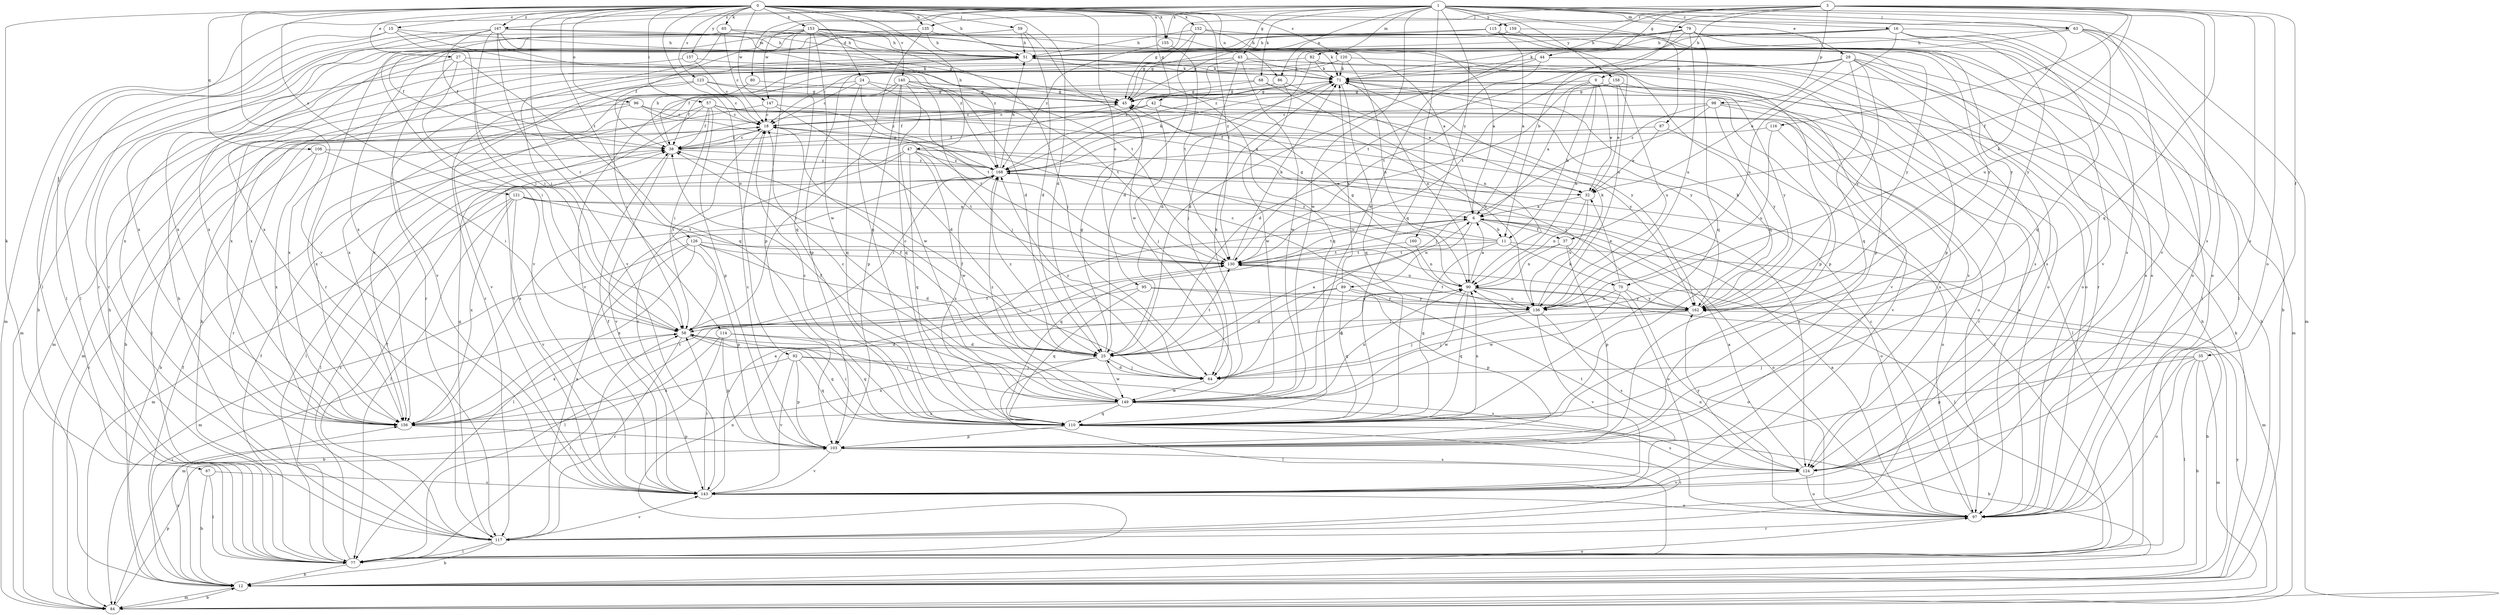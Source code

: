 strict digraph  {
0;
1;
3;
6;
9;
11;
12;
15;
16;
18;
24;
25;
27;
29;
32;
35;
37;
38;
42;
43;
44;
45;
47;
51;
57;
58;
59;
63;
64;
65;
67;
68;
70;
71;
77;
79;
80;
82;
84;
86;
87;
89;
90;
92;
95;
96;
97;
98;
103;
108;
110;
114;
115;
116;
117;
120;
121;
123;
124;
126;
130;
135;
136;
140;
143;
147;
149;
152;
153;
155;
156;
157;
158;
159;
160;
162;
167;
168;
0 -> 15  [label=c];
0 -> 24  [label=d];
0 -> 25  [label=d];
0 -> 27  [label=e];
0 -> 42  [label=g];
0 -> 47  [label=h];
0 -> 51  [label=h];
0 -> 57  [label=i];
0 -> 59  [label=j];
0 -> 63  [label=j];
0 -> 65  [label=k];
0 -> 67  [label=k];
0 -> 86  [label=n];
0 -> 92  [label=o];
0 -> 95  [label=o];
0 -> 96  [label=o];
0 -> 108  [label=q];
0 -> 114  [label=r];
0 -> 120  [label=s];
0 -> 121  [label=s];
0 -> 123  [label=s];
0 -> 126  [label=t];
0 -> 130  [label=t];
0 -> 135  [label=u];
0 -> 140  [label=v];
0 -> 143  [label=v];
0 -> 147  [label=w];
0 -> 152  [label=x];
0 -> 153  [label=x];
0 -> 155  [label=x];
0 -> 157  [label=y];
0 -> 167  [label=z];
1 -> 16  [label=c];
1 -> 29  [label=e];
1 -> 43  [label=g];
1 -> 63  [label=j];
1 -> 68  [label=k];
1 -> 70  [label=k];
1 -> 77  [label=l];
1 -> 79  [label=m];
1 -> 80  [label=m];
1 -> 82  [label=m];
1 -> 86  [label=n];
1 -> 87  [label=n];
1 -> 110  [label=q];
1 -> 124  [label=s];
1 -> 135  [label=u];
1 -> 143  [label=v];
1 -> 147  [label=w];
1 -> 149  [label=w];
1 -> 155  [label=x];
1 -> 158  [label=y];
1 -> 159  [label=y];
1 -> 160  [label=y];
1 -> 167  [label=z];
3 -> 9  [label=b];
3 -> 11  [label=b];
3 -> 35  [label=f];
3 -> 37  [label=f];
3 -> 44  [label=g];
3 -> 45  [label=g];
3 -> 97  [label=o];
3 -> 98  [label=p];
3 -> 110  [label=q];
3 -> 115  [label=r];
3 -> 116  [label=r];
3 -> 124  [label=s];
3 -> 149  [label=w];
6 -> 11  [label=b];
6 -> 37  [label=f];
6 -> 89  [label=n];
6 -> 97  [label=o];
6 -> 110  [label=q];
6 -> 130  [label=t];
9 -> 6  [label=a];
9 -> 11  [label=b];
9 -> 25  [label=d];
9 -> 32  [label=e];
9 -> 45  [label=g];
9 -> 90  [label=n];
9 -> 162  [label=y];
11 -> 45  [label=g];
11 -> 70  [label=k];
11 -> 84  [label=m];
11 -> 110  [label=q];
11 -> 130  [label=t];
11 -> 168  [label=z];
12 -> 38  [label=f];
12 -> 51  [label=h];
12 -> 58  [label=i];
12 -> 71  [label=k];
12 -> 84  [label=m];
12 -> 97  [label=o];
12 -> 156  [label=x];
15 -> 51  [label=h];
15 -> 58  [label=i];
15 -> 77  [label=l];
15 -> 84  [label=m];
15 -> 168  [label=z];
16 -> 51  [label=h];
16 -> 77  [label=l];
16 -> 97  [label=o];
16 -> 110  [label=q];
16 -> 136  [label=u];
16 -> 156  [label=x];
16 -> 162  [label=y];
16 -> 168  [label=z];
18 -> 38  [label=f];
18 -> 58  [label=i];
18 -> 117  [label=r];
24 -> 18  [label=c];
24 -> 45  [label=g];
24 -> 110  [label=q];
24 -> 130  [label=t];
24 -> 156  [label=x];
24 -> 168  [label=z];
25 -> 6  [label=a];
25 -> 18  [label=c];
25 -> 38  [label=f];
25 -> 45  [label=g];
25 -> 64  [label=j];
25 -> 77  [label=l];
25 -> 130  [label=t];
25 -> 149  [label=w];
25 -> 156  [label=x];
25 -> 168  [label=z];
27 -> 58  [label=i];
27 -> 71  [label=k];
27 -> 110  [label=q];
27 -> 143  [label=v];
27 -> 156  [label=x];
29 -> 18  [label=c];
29 -> 32  [label=e];
29 -> 71  [label=k];
29 -> 84  [label=m];
29 -> 97  [label=o];
29 -> 110  [label=q];
29 -> 124  [label=s];
29 -> 130  [label=t];
29 -> 162  [label=y];
32 -> 6  [label=a];
32 -> 90  [label=n];
32 -> 136  [label=u];
35 -> 12  [label=b];
35 -> 64  [label=j];
35 -> 77  [label=l];
35 -> 84  [label=m];
35 -> 97  [label=o];
35 -> 103  [label=p];
37 -> 77  [label=l];
37 -> 90  [label=n];
37 -> 103  [label=p];
37 -> 130  [label=t];
38 -> 18  [label=c];
38 -> 51  [label=h];
38 -> 143  [label=v];
38 -> 168  [label=z];
42 -> 18  [label=c];
42 -> 38  [label=f];
42 -> 64  [label=j];
42 -> 124  [label=s];
42 -> 136  [label=u];
43 -> 64  [label=j];
43 -> 71  [label=k];
43 -> 103  [label=p];
43 -> 117  [label=r];
43 -> 149  [label=w];
43 -> 156  [label=x];
43 -> 168  [label=z];
44 -> 12  [label=b];
44 -> 25  [label=d];
44 -> 71  [label=k];
44 -> 103  [label=p];
44 -> 130  [label=t];
45 -> 18  [label=c];
45 -> 58  [label=i];
47 -> 77  [label=l];
47 -> 110  [label=q];
47 -> 130  [label=t];
47 -> 136  [label=u];
47 -> 143  [label=v];
47 -> 149  [label=w];
47 -> 162  [label=y];
47 -> 168  [label=z];
51 -> 71  [label=k];
51 -> 97  [label=o];
51 -> 110  [label=q];
51 -> 156  [label=x];
57 -> 18  [label=c];
57 -> 32  [label=e];
57 -> 38  [label=f];
57 -> 58  [label=i];
57 -> 97  [label=o];
57 -> 103  [label=p];
57 -> 130  [label=t];
57 -> 143  [label=v];
57 -> 156  [label=x];
58 -> 25  [label=d];
58 -> 110  [label=q];
58 -> 117  [label=r];
58 -> 130  [label=t];
58 -> 156  [label=x];
59 -> 25  [label=d];
59 -> 51  [label=h];
59 -> 117  [label=r];
59 -> 149  [label=w];
59 -> 156  [label=x];
63 -> 12  [label=b];
63 -> 45  [label=g];
63 -> 51  [label=h];
63 -> 84  [label=m];
63 -> 97  [label=o];
63 -> 136  [label=u];
64 -> 25  [label=d];
64 -> 38  [label=f];
64 -> 71  [label=k];
64 -> 149  [label=w];
64 -> 168  [label=z];
65 -> 6  [label=a];
65 -> 18  [label=c];
65 -> 38  [label=f];
65 -> 51  [label=h];
65 -> 58  [label=i];
65 -> 97  [label=o];
67 -> 12  [label=b];
67 -> 77  [label=l];
67 -> 143  [label=v];
68 -> 45  [label=g];
68 -> 90  [label=n];
68 -> 103  [label=p];
68 -> 156  [label=x];
70 -> 32  [label=e];
70 -> 97  [label=o];
70 -> 136  [label=u];
70 -> 149  [label=w];
70 -> 162  [label=y];
71 -> 45  [label=g];
71 -> 90  [label=n];
71 -> 110  [label=q];
71 -> 143  [label=v];
71 -> 162  [label=y];
71 -> 168  [label=z];
77 -> 12  [label=b];
77 -> 38  [label=f];
77 -> 51  [label=h];
77 -> 58  [label=i];
77 -> 71  [label=k];
77 -> 90  [label=n];
77 -> 168  [label=z];
79 -> 51  [label=h];
79 -> 71  [label=k];
79 -> 77  [label=l];
79 -> 110  [label=q];
79 -> 124  [label=s];
79 -> 130  [label=t];
79 -> 136  [label=u];
79 -> 143  [label=v];
79 -> 156  [label=x];
80 -> 45  [label=g];
80 -> 58  [label=i];
82 -> 25  [label=d];
82 -> 71  [label=k];
82 -> 97  [label=o];
82 -> 117  [label=r];
84 -> 12  [label=b];
84 -> 18  [label=c];
84 -> 103  [label=p];
84 -> 162  [label=y];
86 -> 32  [label=e];
86 -> 45  [label=g];
86 -> 149  [label=w];
87 -> 32  [label=e];
87 -> 38  [label=f];
87 -> 77  [label=l];
89 -> 25  [label=d];
89 -> 71  [label=k];
89 -> 77  [label=l];
89 -> 103  [label=p];
89 -> 110  [label=q];
89 -> 162  [label=y];
90 -> 6  [label=a];
90 -> 12  [label=b];
90 -> 45  [label=g];
90 -> 64  [label=j];
90 -> 110  [label=q];
90 -> 136  [label=u];
90 -> 149  [label=w];
90 -> 162  [label=y];
92 -> 64  [label=j];
92 -> 103  [label=p];
92 -> 110  [label=q];
92 -> 124  [label=s];
92 -> 143  [label=v];
92 -> 156  [label=x];
95 -> 58  [label=i];
95 -> 110  [label=q];
95 -> 136  [label=u];
95 -> 162  [label=y];
96 -> 12  [label=b];
96 -> 18  [label=c];
96 -> 84  [label=m];
96 -> 162  [label=y];
96 -> 168  [label=z];
97 -> 6  [label=a];
97 -> 18  [label=c];
97 -> 90  [label=n];
97 -> 117  [label=r];
98 -> 18  [label=c];
98 -> 64  [label=j];
98 -> 77  [label=l];
98 -> 117  [label=r];
98 -> 162  [label=y];
98 -> 168  [label=z];
103 -> 18  [label=c];
103 -> 124  [label=s];
103 -> 143  [label=v];
108 -> 12  [label=b];
108 -> 58  [label=i];
108 -> 156  [label=x];
108 -> 168  [label=z];
110 -> 18  [label=c];
110 -> 58  [label=i];
110 -> 90  [label=n];
110 -> 103  [label=p];
110 -> 117  [label=r];
110 -> 124  [label=s];
110 -> 168  [label=z];
114 -> 12  [label=b];
114 -> 25  [label=d];
114 -> 84  [label=m];
114 -> 103  [label=p];
114 -> 110  [label=q];
115 -> 6  [label=a];
115 -> 51  [label=h];
115 -> 117  [label=r];
115 -> 156  [label=x];
116 -> 38  [label=f];
116 -> 136  [label=u];
116 -> 143  [label=v];
117 -> 6  [label=a];
117 -> 12  [label=b];
117 -> 38  [label=f];
117 -> 45  [label=g];
117 -> 51  [label=h];
117 -> 77  [label=l];
117 -> 143  [label=v];
120 -> 38  [label=f];
120 -> 71  [label=k];
120 -> 90  [label=n];
120 -> 103  [label=p];
120 -> 124  [label=s];
121 -> 6  [label=a];
121 -> 77  [label=l];
121 -> 84  [label=m];
121 -> 97  [label=o];
121 -> 130  [label=t];
121 -> 143  [label=v];
121 -> 156  [label=x];
123 -> 18  [label=c];
123 -> 45  [label=g];
123 -> 84  [label=m];
123 -> 124  [label=s];
123 -> 143  [label=v];
124 -> 6  [label=a];
124 -> 97  [label=o];
124 -> 143  [label=v];
124 -> 162  [label=y];
126 -> 25  [label=d];
126 -> 77  [label=l];
126 -> 84  [label=m];
126 -> 97  [label=o];
126 -> 103  [label=p];
126 -> 130  [label=t];
126 -> 156  [label=x];
130 -> 71  [label=k];
130 -> 90  [label=n];
135 -> 51  [label=h];
135 -> 110  [label=q];
135 -> 156  [label=x];
135 -> 162  [label=y];
136 -> 18  [label=c];
136 -> 25  [label=d];
136 -> 64  [label=j];
136 -> 71  [label=k];
136 -> 124  [label=s];
136 -> 143  [label=v];
140 -> 45  [label=g];
140 -> 64  [label=j];
140 -> 103  [label=p];
140 -> 110  [label=q];
140 -> 130  [label=t];
140 -> 143  [label=v];
140 -> 149  [label=w];
140 -> 156  [label=x];
140 -> 162  [label=y];
143 -> 6  [label=a];
143 -> 38  [label=f];
143 -> 58  [label=i];
143 -> 97  [label=o];
143 -> 130  [label=t];
147 -> 18  [label=c];
147 -> 25  [label=d];
147 -> 77  [label=l];
147 -> 97  [label=o];
149 -> 12  [label=b];
149 -> 18  [label=c];
149 -> 38  [label=f];
149 -> 58  [label=i];
149 -> 90  [label=n];
149 -> 110  [label=q];
149 -> 156  [label=x];
149 -> 168  [label=z];
152 -> 25  [label=d];
152 -> 45  [label=g];
152 -> 51  [label=h];
152 -> 71  [label=k];
152 -> 97  [label=o];
152 -> 162  [label=y];
153 -> 6  [label=a];
153 -> 12  [label=b];
153 -> 38  [label=f];
153 -> 51  [label=h];
153 -> 64  [label=j];
153 -> 103  [label=p];
153 -> 110  [label=q];
153 -> 117  [label=r];
153 -> 136  [label=u];
153 -> 143  [label=v];
153 -> 149  [label=w];
153 -> 168  [label=z];
155 -> 130  [label=t];
155 -> 168  [label=z];
156 -> 103  [label=p];
156 -> 130  [label=t];
157 -> 18  [label=c];
157 -> 71  [label=k];
157 -> 84  [label=m];
158 -> 32  [label=e];
158 -> 38  [label=f];
158 -> 45  [label=g];
158 -> 103  [label=p];
158 -> 136  [label=u];
159 -> 45  [label=g];
159 -> 51  [label=h];
159 -> 110  [label=q];
159 -> 162  [label=y];
160 -> 90  [label=n];
160 -> 130  [label=t];
162 -> 58  [label=i];
162 -> 64  [label=j];
162 -> 71  [label=k];
162 -> 130  [label=t];
167 -> 25  [label=d];
167 -> 38  [label=f];
167 -> 45  [label=g];
167 -> 51  [label=h];
167 -> 58  [label=i];
167 -> 77  [label=l];
167 -> 117  [label=r];
167 -> 130  [label=t];
167 -> 143  [label=v];
168 -> 32  [label=e];
168 -> 51  [label=h];
168 -> 58  [label=i];
168 -> 71  [label=k];
168 -> 77  [label=l];
168 -> 97  [label=o];
168 -> 124  [label=s];
168 -> 156  [label=x];
}
